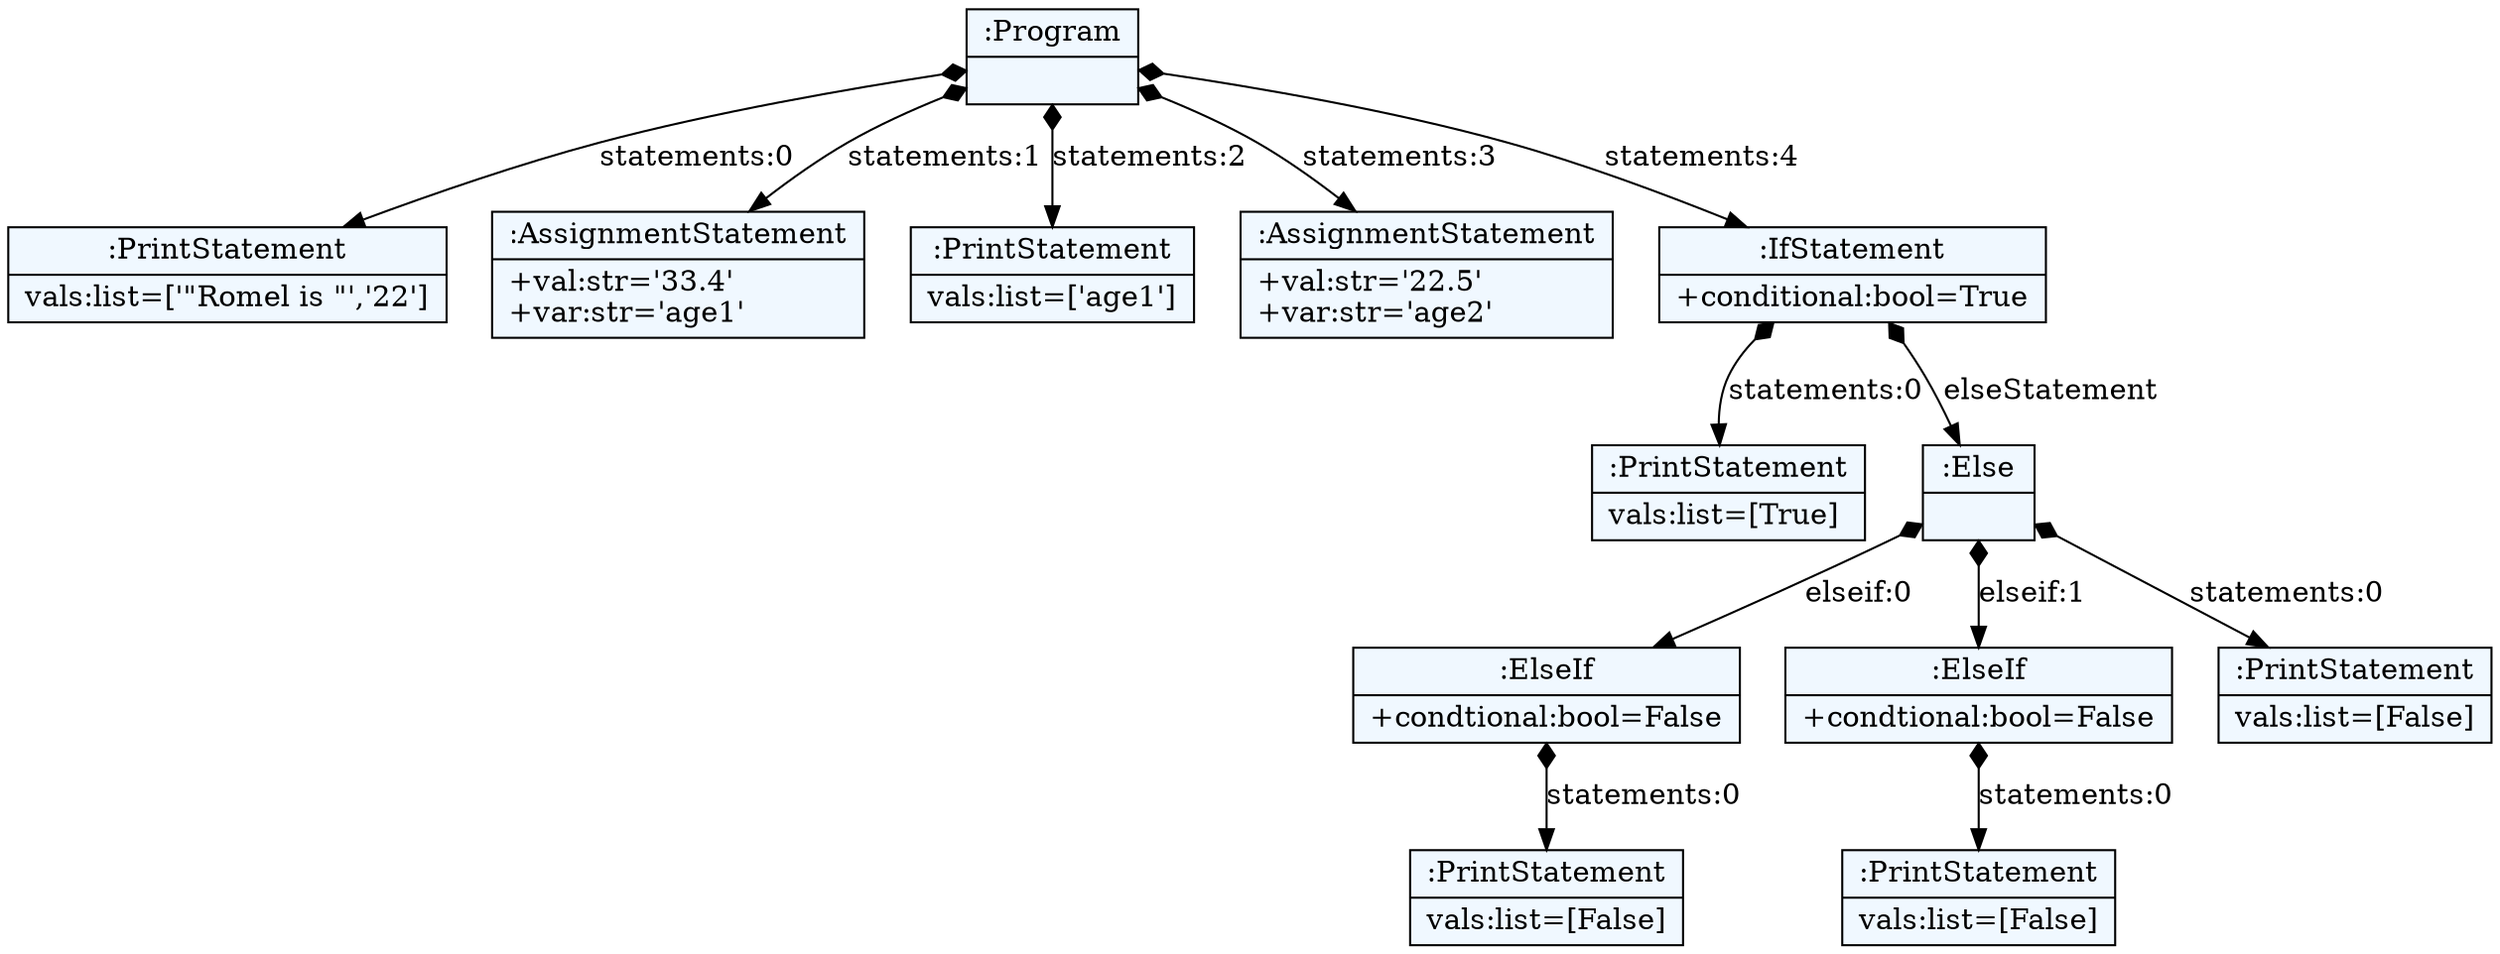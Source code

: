 
    digraph textX {
    fontname = "Bitstream Vera Sans"
    fontsize = 8
    node[
        shape=record,
        style=filled,
        fillcolor=aliceblue
    ]
    nodesep = 0.3
    edge[dir=black,arrowtail=empty]


3040706737696 -> 3040706738032 [label="statements:0" arrowtail=diamond dir=both]
3040706738032[label="{:PrintStatement|vals:list=['\"Romel is \"','22']\l}"]
3040706737696 -> 3040706738368 [label="statements:1" arrowtail=diamond dir=both]
3040706738368[label="{:AssignmentStatement|+val:str='33.4'\l+var:str='age1'\l}"]
3040706737696 -> 3040707064080 [label="statements:2" arrowtail=diamond dir=both]
3040707064080[label="{:PrintStatement|vals:list=['age1']\l}"]
3040706737696 -> 3040707064400 [label="statements:3" arrowtail=diamond dir=both]
3040707064400[label="{:AssignmentStatement|+val:str='22.5'\l+var:str='age2'\l}"]
3040706737696 -> 3040706738704 [label="statements:4" arrowtail=diamond dir=both]
3040706738704 -> 3040707064720 [label="statements:0" arrowtail=diamond dir=both]
3040707064720[label="{:PrintStatement|vals:list=[True]\l}"]
3040706738704 -> 3040706739040 [label="elseStatement" arrowtail=diamond dir=both]
3040706739040 -> 3040706739376 [label="elseif:0" arrowtail=diamond dir=both]
3040706739376 -> 3040706945728 [label="statements:0" arrowtail=diamond dir=both]
3040706945728[label="{:PrintStatement|vals:list=[False]\l}"]
3040706739376[label="{:ElseIf|+condtional:bool=False\l}"]
3040706739040 -> 3040707065040 [label="elseif:1" arrowtail=diamond dir=both]
3040707065040 -> 3040706946032 [label="statements:0" arrowtail=diamond dir=both]
3040706946032[label="{:PrintStatement|vals:list=[False]\l}"]
3040707065040[label="{:ElseIf|+condtional:bool=False\l}"]
3040706739040 -> 3040707078928 [label="statements:0" arrowtail=diamond dir=both]
3040707078928[label="{:PrintStatement|vals:list=[False]\l}"]
3040706739040[label="{:Else|}"]
3040706738704[label="{:IfStatement|+conditional:bool=True\l}"]
3040706737696[label="{:Program|}"]

}
